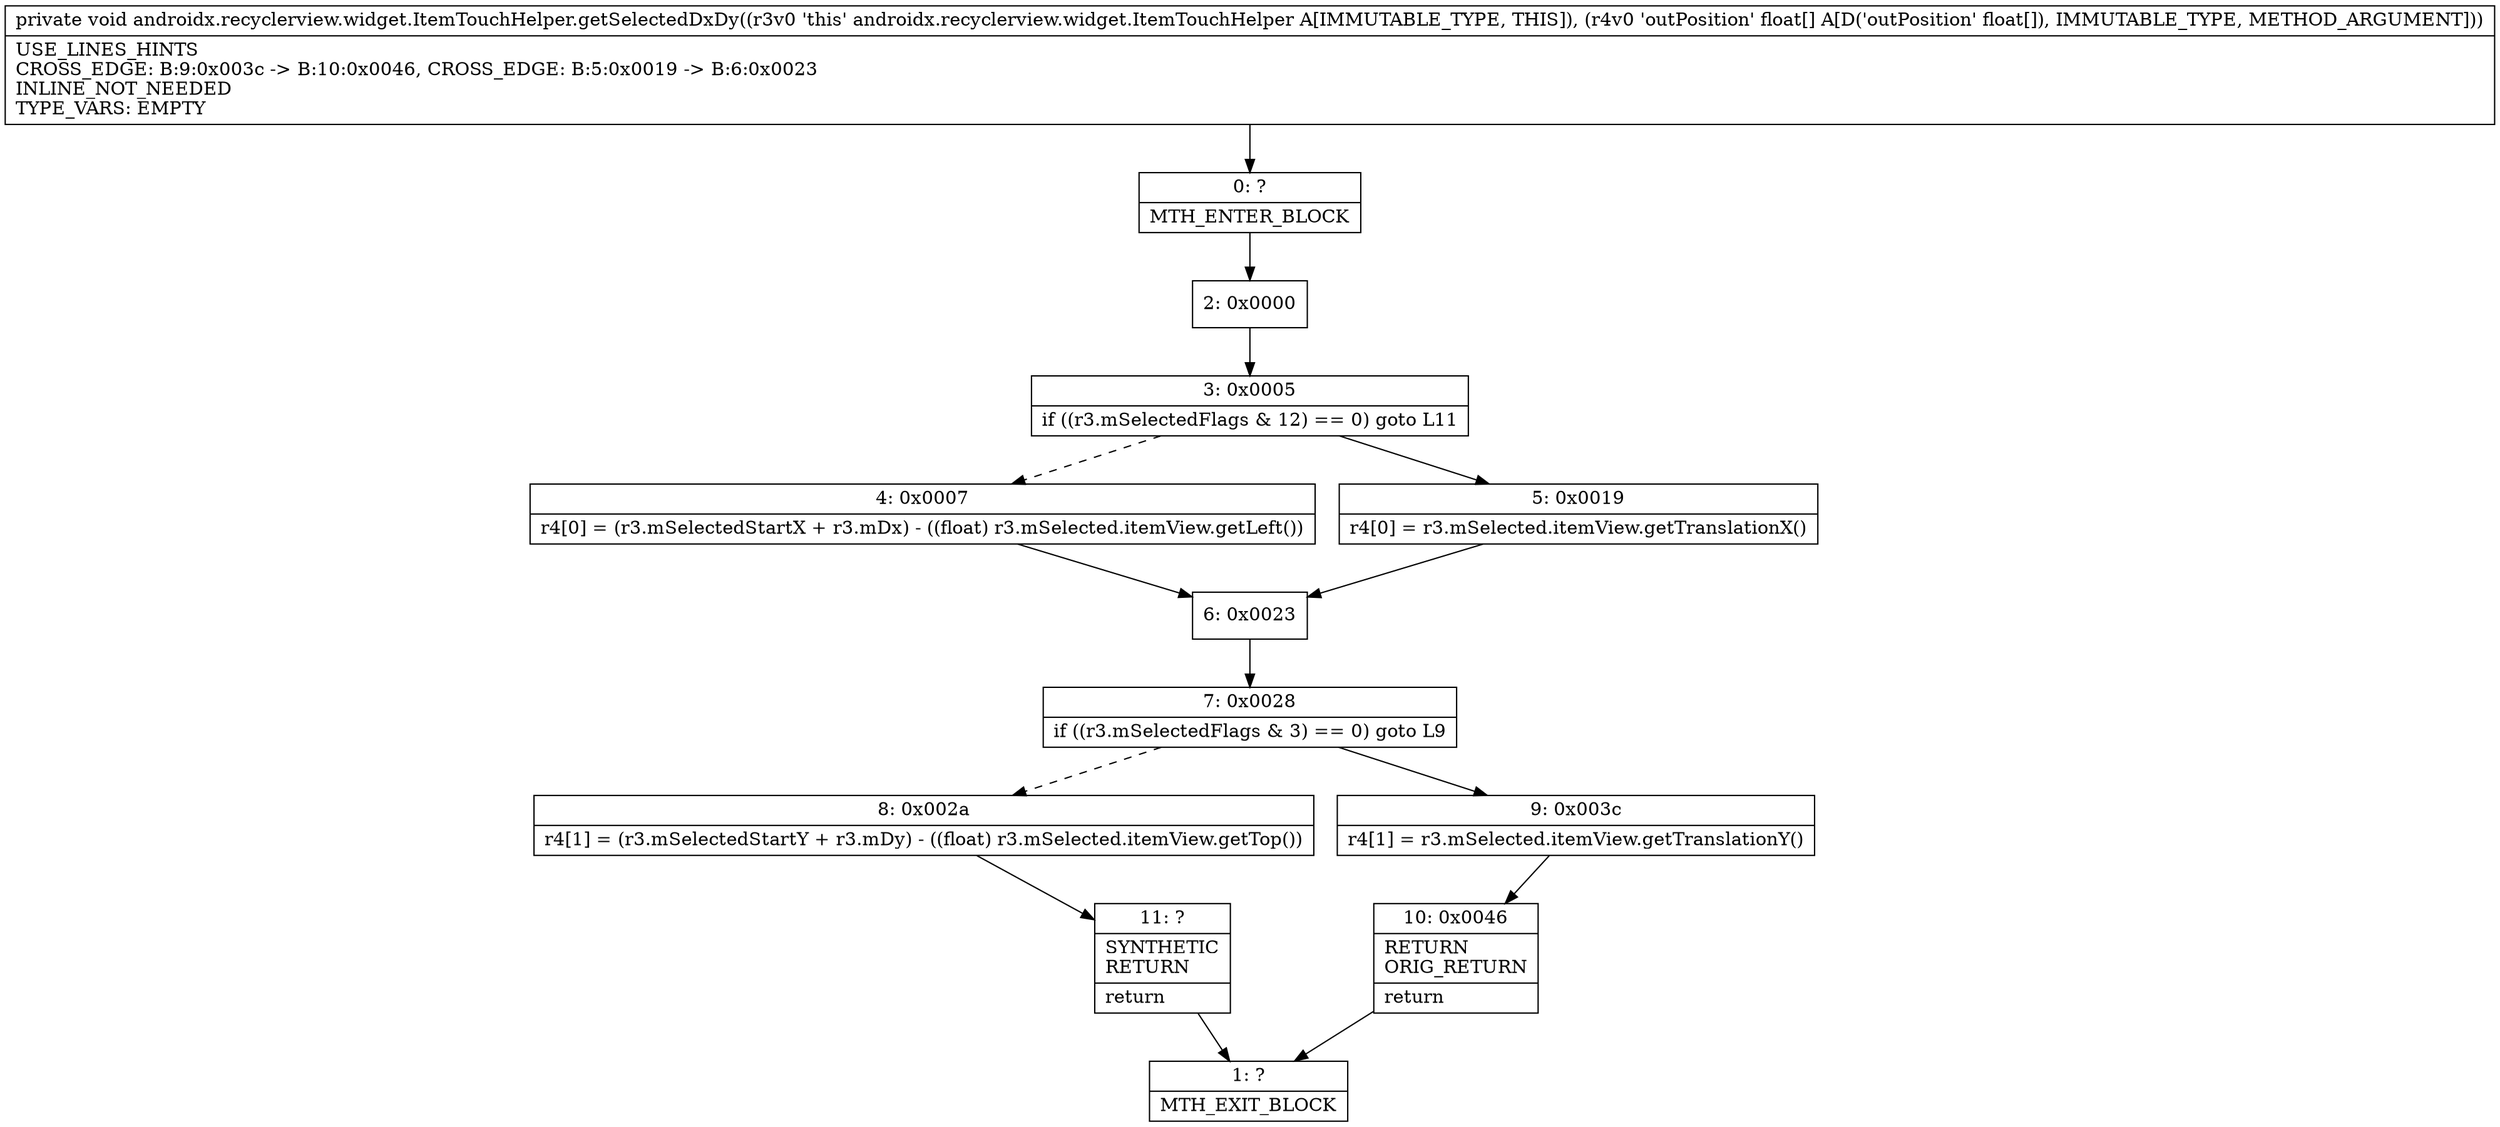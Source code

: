 digraph "CFG forandroidx.recyclerview.widget.ItemTouchHelper.getSelectedDxDy([F)V" {
Node_0 [shape=record,label="{0\:\ ?|MTH_ENTER_BLOCK\l}"];
Node_2 [shape=record,label="{2\:\ 0x0000}"];
Node_3 [shape=record,label="{3\:\ 0x0005|if ((r3.mSelectedFlags & 12) == 0) goto L11\l}"];
Node_4 [shape=record,label="{4\:\ 0x0007|r4[0] = (r3.mSelectedStartX + r3.mDx) \- ((float) r3.mSelected.itemView.getLeft())\l}"];
Node_6 [shape=record,label="{6\:\ 0x0023}"];
Node_7 [shape=record,label="{7\:\ 0x0028|if ((r3.mSelectedFlags & 3) == 0) goto L9\l}"];
Node_8 [shape=record,label="{8\:\ 0x002a|r4[1] = (r3.mSelectedStartY + r3.mDy) \- ((float) r3.mSelected.itemView.getTop())\l}"];
Node_11 [shape=record,label="{11\:\ ?|SYNTHETIC\lRETURN\l|return\l}"];
Node_1 [shape=record,label="{1\:\ ?|MTH_EXIT_BLOCK\l}"];
Node_9 [shape=record,label="{9\:\ 0x003c|r4[1] = r3.mSelected.itemView.getTranslationY()\l}"];
Node_10 [shape=record,label="{10\:\ 0x0046|RETURN\lORIG_RETURN\l|return\l}"];
Node_5 [shape=record,label="{5\:\ 0x0019|r4[0] = r3.mSelected.itemView.getTranslationX()\l}"];
MethodNode[shape=record,label="{private void androidx.recyclerview.widget.ItemTouchHelper.getSelectedDxDy((r3v0 'this' androidx.recyclerview.widget.ItemTouchHelper A[IMMUTABLE_TYPE, THIS]), (r4v0 'outPosition' float[] A[D('outPosition' float[]), IMMUTABLE_TYPE, METHOD_ARGUMENT]))  | USE_LINES_HINTS\lCROSS_EDGE: B:9:0x003c \-\> B:10:0x0046, CROSS_EDGE: B:5:0x0019 \-\> B:6:0x0023\lINLINE_NOT_NEEDED\lTYPE_VARS: EMPTY\l}"];
MethodNode -> Node_0;Node_0 -> Node_2;
Node_2 -> Node_3;
Node_3 -> Node_4[style=dashed];
Node_3 -> Node_5;
Node_4 -> Node_6;
Node_6 -> Node_7;
Node_7 -> Node_8[style=dashed];
Node_7 -> Node_9;
Node_8 -> Node_11;
Node_11 -> Node_1;
Node_9 -> Node_10;
Node_10 -> Node_1;
Node_5 -> Node_6;
}

